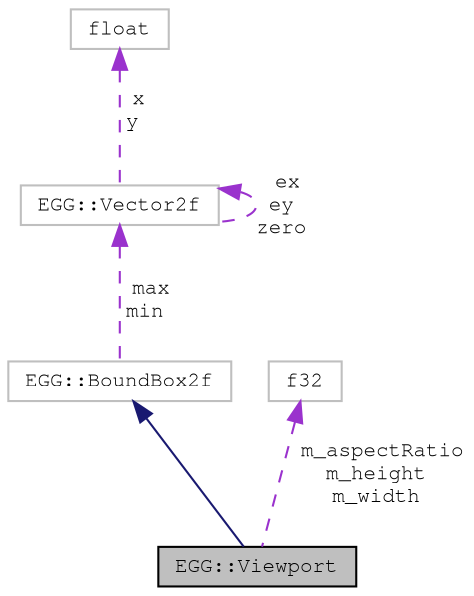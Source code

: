 digraph "EGG::Viewport"
{
 // LATEX_PDF_SIZE
  edge [fontname="FreeMono",fontsize="10",labelfontname="FreeMono",labelfontsize="10"];
  node [fontname="FreeMono",fontsize="10",shape=record];
  Node1 [label="EGG::Viewport",height=0.2,width=0.4,color="black", fillcolor="grey75", style="filled", fontcolor="black",tooltip=" "];
  Node2 -> Node1 [dir="back",color="midnightblue",fontsize="10",style="solid",fontname="FreeMono"];
  Node2 [label="EGG::BoundBox2f",height=0.2,width=0.4,color="grey75", fillcolor="white", style="filled",URL="$struct_e_g_g_1_1_bound_box2f.html",tooltip=" "];
  Node3 -> Node2 [dir="back",color="darkorchid3",fontsize="10",style="dashed",label=" max\nmin" ,fontname="FreeMono"];
  Node3 [label="EGG::Vector2f",height=0.2,width=0.4,color="grey75", fillcolor="white", style="filled",URL="$struct_e_g_g_1_1_vector2f.html",tooltip=" "];
  Node4 -> Node3 [dir="back",color="darkorchid3",fontsize="10",style="dashed",label=" x\ny" ,fontname="FreeMono"];
  Node4 [label="float",height=0.2,width=0.4,color="grey75", fillcolor="white", style="filled",tooltip=" "];
  Node3 -> Node3 [dir="back",color="darkorchid3",fontsize="10",style="dashed",label=" ex\ney\nzero" ,fontname="FreeMono"];
  Node5 -> Node1 [dir="back",color="darkorchid3",fontsize="10",style="dashed",label=" m_aspectRatio\nm_height\nm_width" ,fontname="FreeMono"];
  Node5 [label="f32",height=0.2,width=0.4,color="grey75", fillcolor="white", style="filled",tooltip=" "];
}
